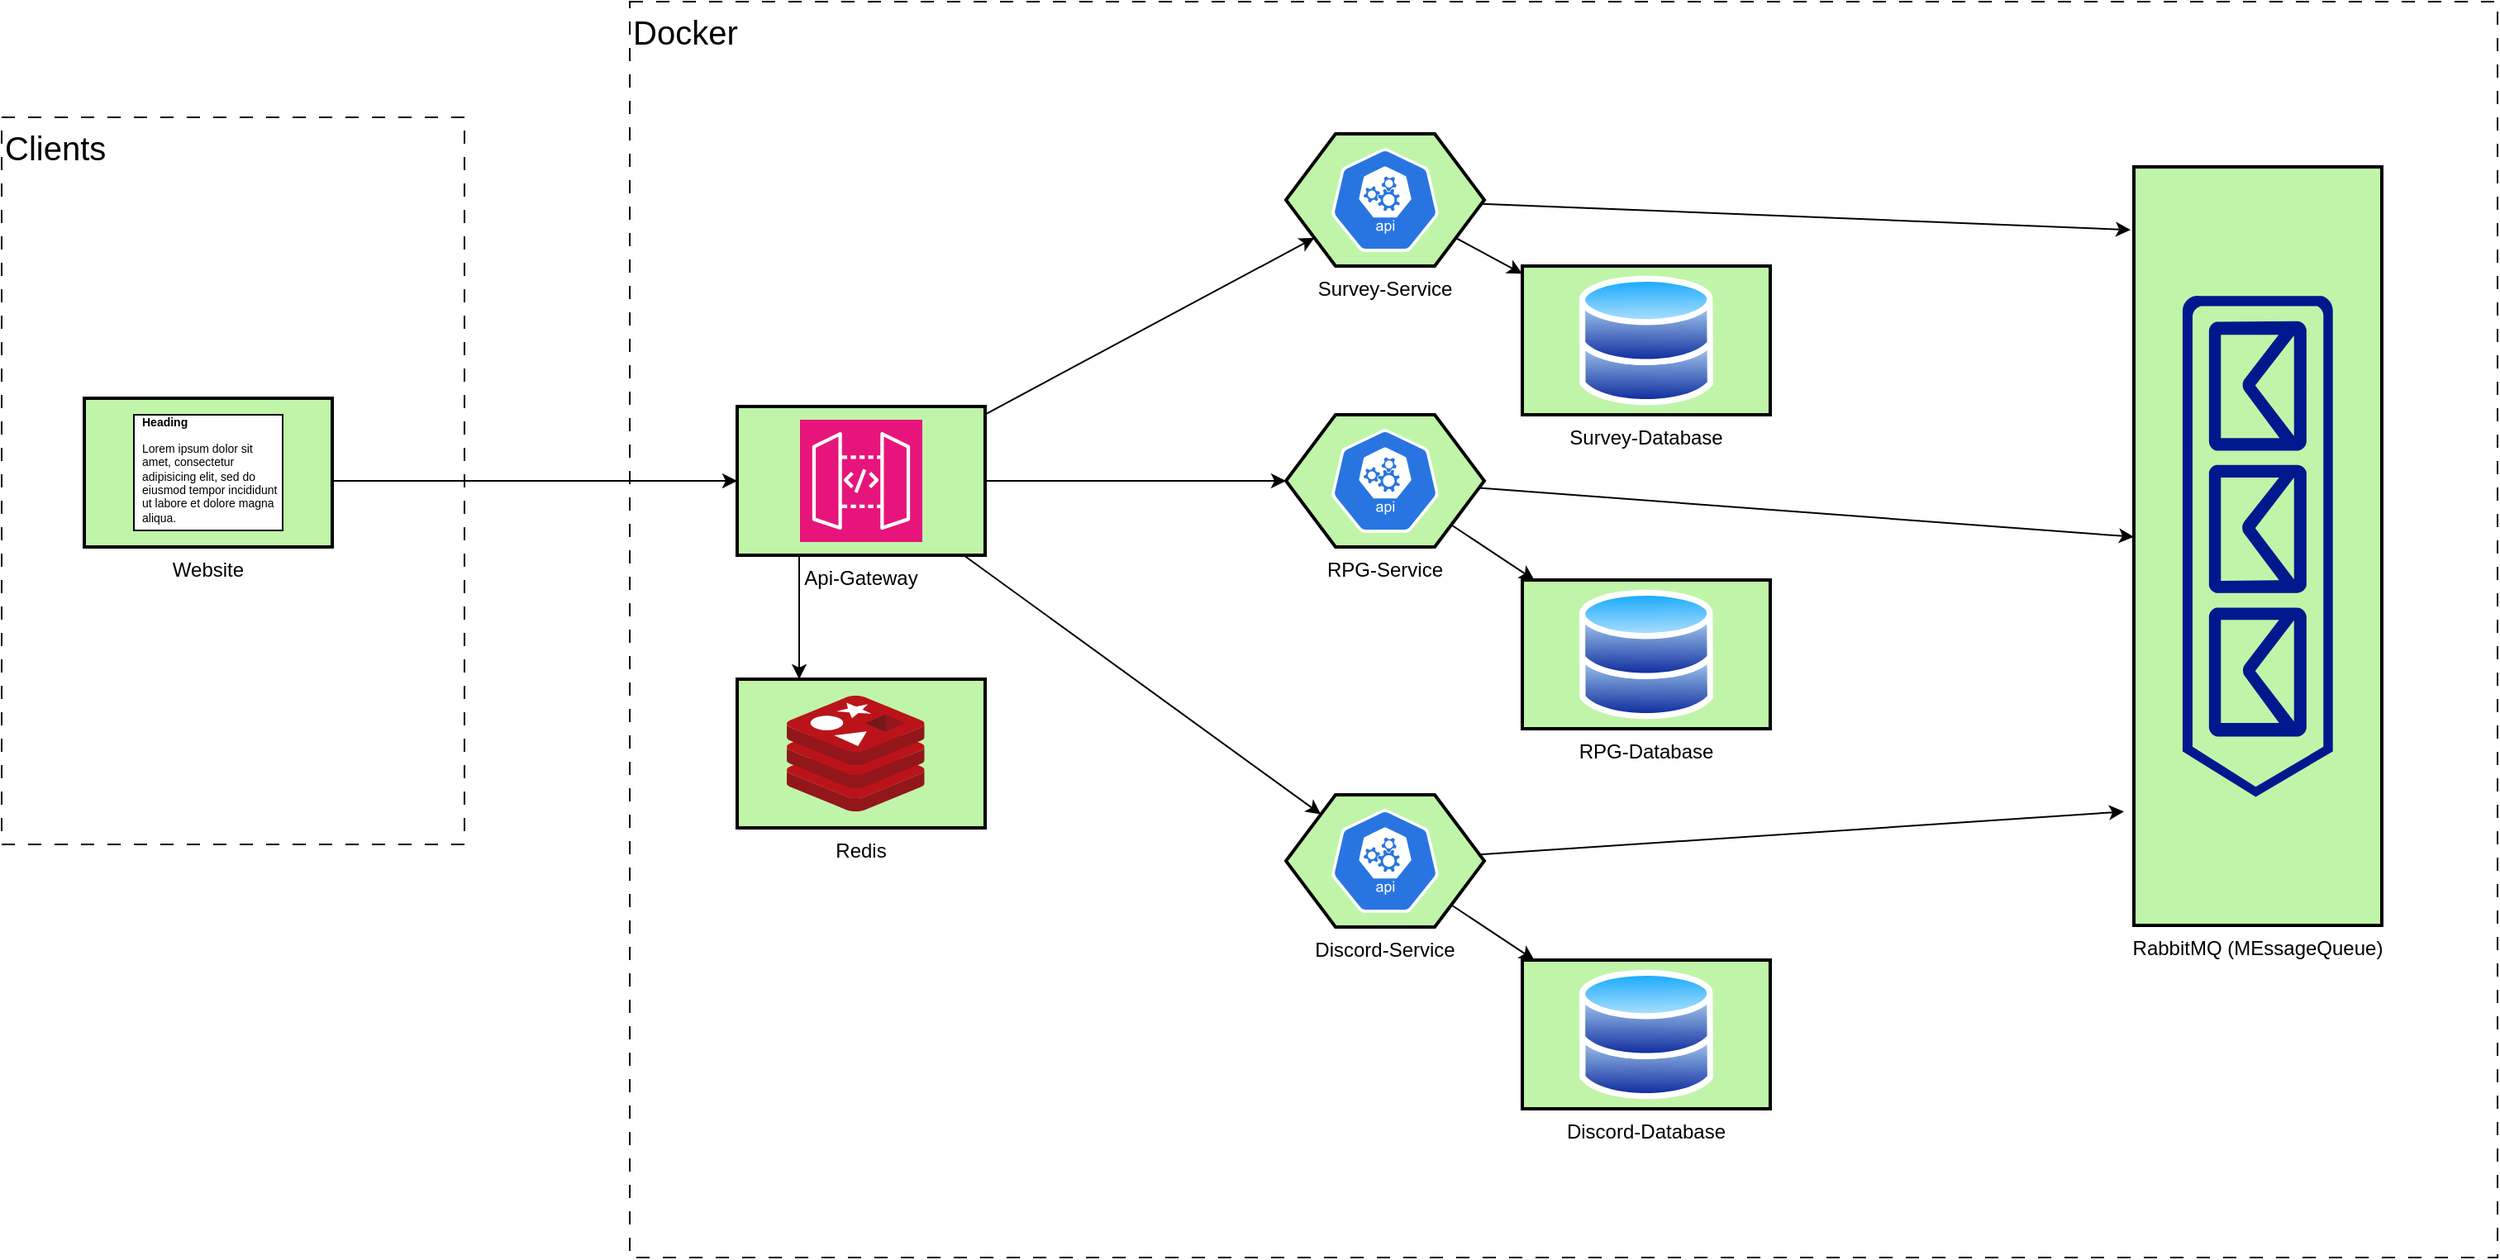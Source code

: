 <mxfile version="21.8.2" type="github">
  <diagram name="Page-1" id="74b105a0-9070-1c63-61bc-23e55f88626e">
    <mxGraphModel dx="1434" dy="807" grid="1" gridSize="10" guides="1" tooltips="1" connect="1" arrows="1" fold="1" page="1" pageScale="1.5" pageWidth="1169" pageHeight="826" background="none" math="0" shadow="0">
      <root>
        <mxCell id="0" style=";html=1;" />
        <mxCell id="1" style=";html=1;" parent="0" />
        <mxCell id="l4lZfrGQNqthM735NDkL-2" value="Clients" style="rounded=0;whiteSpace=wrap;html=1;align=left;verticalAlign=top;dashed=1;dashPattern=8 8;fontSize=20;" vertex="1" parent="1">
          <mxGeometry x="40" y="320" width="280" height="440" as="geometry" />
        </mxCell>
        <mxCell id="l4lZfrGQNqthM735NDkL-4" value="" style="group" vertex="1" connectable="0" parent="1">
          <mxGeometry x="90" y="490" width="150" height="90" as="geometry" />
        </mxCell>
        <mxCell id="10b056a9c633e61c-4" value="Website" style="strokeWidth=2;dashed=0;align=center;fontSize=12;shape=rect;verticalLabelPosition=bottom;verticalAlign=top;fillColor=#c0f5a9;movable=1;resizable=1;rotatable=1;deletable=1;editable=1;locked=0;connectable=1;" parent="l4lZfrGQNqthM735NDkL-4" vertex="1">
          <mxGeometry width="150" height="90" as="geometry" />
        </mxCell>
        <mxCell id="10b056a9c633e61c-5" value="" style="strokeWidth=1;dashed=0;align=center;fontSize=8;shape=rect;fillColor=#ffffff;strokeColor=#000000;movable=1;resizable=1;rotatable=1;deletable=1;editable=1;locked=0;connectable=1;" parent="l4lZfrGQNqthM735NDkL-4" vertex="1">
          <mxGeometry x="30" y="10" width="90" height="70" as="geometry" />
        </mxCell>
        <mxCell id="l4lZfrGQNqthM735NDkL-3" value="&lt;h1 style=&quot;font-size: 7px;&quot;&gt;Heading&lt;/h1&gt;&lt;p style=&quot;font-size: 7px;&quot;&gt;Lorem ipsum dolor sit amet, consectetur adipisicing elit, sed do eiusmod tempor incididunt ut labore et dolore magna aliqua.&lt;/p&gt;" style="text;html=1;strokeColor=none;fillColor=none;spacing=5;spacingTop=-20;whiteSpace=wrap;overflow=hidden;rounded=0;fontSize=7;verticalAlign=middle;align=left;horizontal=1;movable=1;resizable=1;rotatable=1;deletable=1;editable=1;locked=0;connectable=1;" vertex="1" parent="l4lZfrGQNqthM735NDkL-4">
          <mxGeometry x="30" y="20" width="90" height="70" as="geometry" />
        </mxCell>
        <mxCell id="l4lZfrGQNqthM735NDkL-5" value="Docker" style="rounded=0;whiteSpace=wrap;html=1;align=left;verticalAlign=top;dashed=1;dashPattern=8 8;fontSize=20;" vertex="1" parent="1">
          <mxGeometry x="420" y="250" width="1130" height="760" as="geometry" />
        </mxCell>
        <mxCell id="l4lZfrGQNqthM735NDkL-7" value="" style="group;labelBackgroundColor=none;labelBorderColor=none;" vertex="1" connectable="0" parent="1">
          <mxGeometry x="485" y="495" width="150" height="90" as="geometry" />
        </mxCell>
        <mxCell id="l4lZfrGQNqthM735NDkL-51" value="" style="group" vertex="1" connectable="0" parent="l4lZfrGQNqthM735NDkL-7">
          <mxGeometry width="150" height="90" as="geometry" />
        </mxCell>
        <mxCell id="l4lZfrGQNqthM735NDkL-8" value="Api-Gateway" style="strokeWidth=2;dashed=0;align=center;fontSize=12;shape=rect;verticalLabelPosition=bottom;verticalAlign=top;fillColor=#c0f5a9;movable=1;resizable=1;rotatable=1;deletable=1;editable=1;locked=0;connectable=1;labelBackgroundColor=default;" vertex="1" parent="l4lZfrGQNqthM735NDkL-51">
          <mxGeometry width="150" height="90" as="geometry" />
        </mxCell>
        <mxCell id="l4lZfrGQNqthM735NDkL-11" value="" style="sketch=0;points=[[0,0,0],[0.25,0,0],[0.5,0,0],[0.75,0,0],[1,0,0],[0,1,0],[0.25,1,0],[0.5,1,0],[0.75,1,0],[1,1,0],[0,0.25,0],[0,0.5,0],[0,0.75,0],[1,0.25,0],[1,0.5,0],[1,0.75,0]];outlineConnect=0;fontColor=#232F3E;fillColor=#E7157B;strokeColor=#ffffff;dashed=0;verticalLabelPosition=bottom;verticalAlign=top;align=center;html=1;fontSize=12;fontStyle=0;aspect=fixed;shape=mxgraph.aws4.resourceIcon;resIcon=mxgraph.aws4.api_gateway;" vertex="1" parent="l4lZfrGQNqthM735NDkL-51">
          <mxGeometry x="38" y="8" width="74" height="74" as="geometry" />
        </mxCell>
        <mxCell id="l4lZfrGQNqthM735NDkL-12" style="edgeStyle=orthogonalEdgeStyle;rounded=0;orthogonalLoop=1;jettySize=auto;html=1;" edge="1" parent="1" source="10b056a9c633e61c-4" target="l4lZfrGQNqthM735NDkL-8">
          <mxGeometry relative="1" as="geometry">
            <Array as="points">
              <mxPoint x="270" y="540" />
              <mxPoint x="270" y="540" />
            </Array>
          </mxGeometry>
        </mxCell>
        <mxCell id="l4lZfrGQNqthM735NDkL-15" style="rounded=0;orthogonalLoop=1;jettySize=auto;html=1;entryX=-0.013;entryY=0.083;entryDx=0;entryDy=0;entryPerimeter=0;" edge="1" parent="1" source="l4lZfrGQNqthM735NDkL-13" target="l4lZfrGQNqthM735NDkL-58">
          <mxGeometry relative="1" as="geometry">
            <mxPoint x="1310" y="490" as="targetPoint" />
          </mxGeometry>
        </mxCell>
        <mxCell id="l4lZfrGQNqthM735NDkL-35" style="rounded=0;orthogonalLoop=1;jettySize=auto;html=1;" edge="1" parent="1" source="l4lZfrGQNqthM735NDkL-13" target="l4lZfrGQNqthM735NDkL-33">
          <mxGeometry relative="1" as="geometry" />
        </mxCell>
        <mxCell id="l4lZfrGQNqthM735NDkL-14" value="" style="rounded=0;orthogonalLoop=1;jettySize=auto;html=1;" edge="1" parent="1" source="l4lZfrGQNqthM735NDkL-8" target="l4lZfrGQNqthM735NDkL-13">
          <mxGeometry relative="1" as="geometry" />
        </mxCell>
        <mxCell id="l4lZfrGQNqthM735NDkL-18" style="rounded=0;orthogonalLoop=1;jettySize=auto;html=1;" edge="1" parent="1" source="l4lZfrGQNqthM735NDkL-16" target="l4lZfrGQNqthM735NDkL-58">
          <mxGeometry relative="1" as="geometry">
            <mxPoint x="1320" y="550" as="targetPoint" />
          </mxGeometry>
        </mxCell>
        <mxCell id="l4lZfrGQNqthM735NDkL-17" style="rounded=0;orthogonalLoop=1;jettySize=auto;html=1;" edge="1" parent="1" source="l4lZfrGQNqthM735NDkL-8" target="l4lZfrGQNqthM735NDkL-16">
          <mxGeometry relative="1" as="geometry" />
        </mxCell>
        <mxCell id="l4lZfrGQNqthM735NDkL-21" style="rounded=0;orthogonalLoop=1;jettySize=auto;html=1;entryX=-0.04;entryY=0.85;entryDx=0;entryDy=0;entryPerimeter=0;" edge="1" parent="1" source="l4lZfrGQNqthM735NDkL-19" target="l4lZfrGQNqthM735NDkL-58">
          <mxGeometry relative="1" as="geometry">
            <mxPoint x="1310" y="710" as="targetPoint" />
          </mxGeometry>
        </mxCell>
        <mxCell id="l4lZfrGQNqthM735NDkL-46" style="rounded=0;orthogonalLoop=1;jettySize=auto;html=1;" edge="1" parent="1" source="l4lZfrGQNqthM735NDkL-19" target="l4lZfrGQNqthM735NDkL-44">
          <mxGeometry relative="1" as="geometry" />
        </mxCell>
        <mxCell id="l4lZfrGQNqthM735NDkL-20" style="rounded=0;orthogonalLoop=1;jettySize=auto;html=1;" edge="1" parent="1" source="l4lZfrGQNqthM735NDkL-8" target="l4lZfrGQNqthM735NDkL-19">
          <mxGeometry relative="1" as="geometry" />
        </mxCell>
        <mxCell id="l4lZfrGQNqthM735NDkL-26" style="edgeStyle=orthogonalEdgeStyle;rounded=0;orthogonalLoop=1;jettySize=auto;html=1;exitX=0.25;exitY=1;exitDx=0;exitDy=0;entryX=0.25;entryY=0;entryDx=0;entryDy=0;" edge="1" parent="1" source="l4lZfrGQNqthM735NDkL-8" target="l4lZfrGQNqthM735NDkL-24">
          <mxGeometry relative="1" as="geometry" />
        </mxCell>
        <mxCell id="l4lZfrGQNqthM735NDkL-23" value="" style="group" vertex="1" connectable="0" parent="1">
          <mxGeometry x="485" y="660" width="150" height="90" as="geometry" />
        </mxCell>
        <mxCell id="l4lZfrGQNqthM735NDkL-52" value="" style="group" vertex="1" connectable="0" parent="l4lZfrGQNqthM735NDkL-23">
          <mxGeometry width="150" height="90" as="geometry" />
        </mxCell>
        <mxCell id="l4lZfrGQNqthM735NDkL-24" value="Redis" style="strokeWidth=2;dashed=0;align=center;fontSize=12;shape=rect;verticalLabelPosition=bottom;verticalAlign=top;fillColor=#c0f5a9;movable=1;resizable=1;rotatable=1;deletable=1;editable=1;locked=0;connectable=1;" vertex="1" parent="l4lZfrGQNqthM735NDkL-52">
          <mxGeometry width="150" height="90" as="geometry" />
        </mxCell>
        <mxCell id="l4lZfrGQNqthM735NDkL-22" value="" style="image;sketch=0;aspect=fixed;html=1;points=[];align=center;fontSize=12;image=img/lib/mscae/Cache_Redis_Product.svg;" vertex="1" parent="l4lZfrGQNqthM735NDkL-52">
          <mxGeometry x="30" y="10" width="83.33" height="70" as="geometry" />
        </mxCell>
        <mxCell id="l4lZfrGQNqthM735NDkL-32" value="" style="group" vertex="1" connectable="0" parent="1">
          <mxGeometry x="960" y="410" width="150" height="100" as="geometry" />
        </mxCell>
        <mxCell id="l4lZfrGQNqthM735NDkL-50" value="" style="group" vertex="1" connectable="0" parent="l4lZfrGQNqthM735NDkL-32">
          <mxGeometry width="150" height="90" as="geometry" />
        </mxCell>
        <mxCell id="l4lZfrGQNqthM735NDkL-33" value="Survey-Database" style="strokeWidth=2;dashed=0;align=center;fontSize=12;shape=rect;verticalLabelPosition=bottom;verticalAlign=top;fillColor=#c0f5a9;movable=1;resizable=1;rotatable=1;deletable=1;editable=1;locked=0;connectable=1;" vertex="1" parent="l4lZfrGQNqthM735NDkL-50">
          <mxGeometry width="150" height="90" as="geometry" />
        </mxCell>
        <mxCell id="l4lZfrGQNqthM735NDkL-28" value="" style="image;aspect=fixed;perimeter=ellipsePerimeter;html=1;align=center;shadow=0;dashed=0;spacingTop=3;image=img/lib/active_directory/databases.svg;" vertex="1" parent="l4lZfrGQNqthM735NDkL-50">
          <mxGeometry x="34.44" y="5.25" width="81.12" height="79.5" as="geometry" />
        </mxCell>
        <mxCell id="l4lZfrGQNqthM735NDkL-37" value="" style="group" vertex="1" connectable="0" parent="1">
          <mxGeometry x="817" y="330" width="120" height="80" as="geometry" />
        </mxCell>
        <mxCell id="l4lZfrGQNqthM735NDkL-13" value="Survey-Service" style="shape=hexagon;perimeter=hexagonPerimeter2;whiteSpace=wrap;html=1;fixedSize=1;verticalAlign=top;fillColor=#c0f5a9;strokeWidth=2;dashed=0;size=30;labelPosition=center;verticalLabelPosition=bottom;align=center;" vertex="1" parent="l4lZfrGQNqthM735NDkL-37">
          <mxGeometry width="120" height="80" as="geometry" />
        </mxCell>
        <mxCell id="l4lZfrGQNqthM735NDkL-29" value="" style="sketch=0;html=1;dashed=0;whitespace=wrap;fillColor=#2875E2;strokeColor=#ffffff;points=[[0.005,0.63,0],[0.1,0.2,0],[0.9,0.2,0],[0.5,0,0],[0.995,0.63,0],[0.72,0.99,0],[0.5,1,0],[0.28,0.99,0]];verticalLabelPosition=bottom;align=center;verticalAlign=top;shape=mxgraph.kubernetes.icon;prIcon=api" vertex="1" parent="l4lZfrGQNqthM735NDkL-37">
          <mxGeometry x="27.5" y="6" width="65" height="68" as="geometry" />
        </mxCell>
        <mxCell id="l4lZfrGQNqthM735NDkL-38" value="" style="group" vertex="1" connectable="0" parent="1">
          <mxGeometry x="817" y="500" width="120" height="80" as="geometry" />
        </mxCell>
        <mxCell id="l4lZfrGQNqthM735NDkL-16" value="RPG-Service" style="shape=hexagon;perimeter=hexagonPerimeter2;whiteSpace=wrap;html=1;fixedSize=1;verticalAlign=top;fillColor=#c0f5a9;strokeWidth=2;dashed=0;size=30;labelPosition=center;verticalLabelPosition=bottom;align=center;" vertex="1" parent="l4lZfrGQNqthM735NDkL-38">
          <mxGeometry width="120" height="80" as="geometry" />
        </mxCell>
        <mxCell id="l4lZfrGQNqthM735NDkL-30" value="" style="sketch=0;html=1;dashed=0;whitespace=wrap;fillColor=#2875E2;strokeColor=#ffffff;points=[[0.005,0.63,0],[0.1,0.2,0],[0.9,0.2,0],[0.5,0,0],[0.995,0.63,0],[0.72,0.99,0],[0.5,1,0],[0.28,0.99,0]];verticalLabelPosition=bottom;align=center;verticalAlign=top;shape=mxgraph.kubernetes.icon;prIcon=api" vertex="1" parent="l4lZfrGQNqthM735NDkL-38">
          <mxGeometry x="27.5" y="6" width="65" height="68" as="geometry" />
        </mxCell>
        <mxCell id="l4lZfrGQNqthM735NDkL-39" value="" style="group" vertex="1" connectable="0" parent="1">
          <mxGeometry x="960" y="600" width="150" height="100" as="geometry" />
        </mxCell>
        <mxCell id="l4lZfrGQNqthM735NDkL-49" value="" style="group" vertex="1" connectable="0" parent="l4lZfrGQNqthM735NDkL-39">
          <mxGeometry width="150" height="90" as="geometry" />
        </mxCell>
        <mxCell id="l4lZfrGQNqthM735NDkL-40" value="RPG-Database" style="strokeWidth=2;dashed=0;align=center;fontSize=12;shape=rect;verticalLabelPosition=bottom;verticalAlign=top;fillColor=#c0f5a9;movable=1;resizable=1;rotatable=1;deletable=1;editable=1;locked=0;connectable=1;" vertex="1" parent="l4lZfrGQNqthM735NDkL-49">
          <mxGeometry width="150" height="90" as="geometry" />
        </mxCell>
        <mxCell id="l4lZfrGQNqthM735NDkL-41" value="" style="image;aspect=fixed;perimeter=ellipsePerimeter;html=1;align=center;shadow=0;dashed=0;spacingTop=3;image=img/lib/active_directory/databases.svg;" vertex="1" parent="l4lZfrGQNqthM735NDkL-49">
          <mxGeometry x="34.44" y="5.25" width="81.12" height="79.5" as="geometry" />
        </mxCell>
        <mxCell id="l4lZfrGQNqthM735NDkL-42" style="rounded=0;orthogonalLoop=1;jettySize=auto;html=1;" edge="1" parent="1" source="l4lZfrGQNqthM735NDkL-16" target="l4lZfrGQNqthM735NDkL-40">
          <mxGeometry relative="1" as="geometry" />
        </mxCell>
        <mxCell id="l4lZfrGQNqthM735NDkL-43" value="" style="group" vertex="1" connectable="0" parent="1">
          <mxGeometry x="960" y="830" width="150" height="100" as="geometry" />
        </mxCell>
        <mxCell id="l4lZfrGQNqthM735NDkL-48" value="" style="group" vertex="1" connectable="0" parent="l4lZfrGQNqthM735NDkL-43">
          <mxGeometry width="150" height="90" as="geometry" />
        </mxCell>
        <mxCell id="l4lZfrGQNqthM735NDkL-44" value="Discord-Database" style="strokeWidth=2;dashed=0;align=center;fontSize=12;shape=rect;verticalLabelPosition=bottom;verticalAlign=top;fillColor=#c0f5a9;movable=1;resizable=1;rotatable=1;deletable=1;editable=1;locked=0;connectable=1;" vertex="1" parent="l4lZfrGQNqthM735NDkL-48">
          <mxGeometry width="150" height="90" as="geometry" />
        </mxCell>
        <mxCell id="l4lZfrGQNqthM735NDkL-45" value="" style="image;aspect=fixed;perimeter=ellipsePerimeter;html=1;align=center;shadow=0;dashed=0;spacingTop=3;image=img/lib/active_directory/databases.svg;" vertex="1" parent="l4lZfrGQNqthM735NDkL-48">
          <mxGeometry x="34.44" y="5.25" width="81.12" height="79.5" as="geometry" />
        </mxCell>
        <mxCell id="l4lZfrGQNqthM735NDkL-47" value="" style="group" vertex="1" connectable="0" parent="1">
          <mxGeometry x="817" y="730" width="120" height="80" as="geometry" />
        </mxCell>
        <mxCell id="l4lZfrGQNqthM735NDkL-19" value="Discord-Service" style="shape=hexagon;perimeter=hexagonPerimeter2;whiteSpace=wrap;html=1;fixedSize=1;verticalAlign=top;fillColor=#c0f5a9;strokeWidth=2;dashed=0;size=30;labelPosition=center;verticalLabelPosition=bottom;align=center;" vertex="1" parent="l4lZfrGQNqthM735NDkL-47">
          <mxGeometry width="120" height="80" as="geometry" />
        </mxCell>
        <mxCell id="l4lZfrGQNqthM735NDkL-31" value="" style="sketch=0;html=1;dashed=0;whitespace=wrap;fillColor=#2875E2;strokeColor=#ffffff;points=[[0.005,0.63,0],[0.1,0.2,0],[0.9,0.2,0],[0.5,0,0],[0.995,0.63,0],[0.72,0.99,0],[0.5,1,0],[0.28,0.99,0]];verticalLabelPosition=bottom;align=center;verticalAlign=top;shape=mxgraph.kubernetes.icon;prIcon=api" vertex="1" parent="l4lZfrGQNqthM735NDkL-47">
          <mxGeometry x="27.5" y="6" width="65" height="68" as="geometry" />
        </mxCell>
        <mxCell id="l4lZfrGQNqthM735NDkL-56" value="" style="group" vertex="1" connectable="0" parent="1">
          <mxGeometry x="1320" y="350" width="150" height="510" as="geometry" />
        </mxCell>
        <mxCell id="l4lZfrGQNqthM735NDkL-57" value="" style="group" vertex="1" connectable="0" parent="l4lZfrGQNqthM735NDkL-56">
          <mxGeometry x="10" width="150" height="459.0" as="geometry" />
        </mxCell>
        <mxCell id="l4lZfrGQNqthM735NDkL-60" value="" style="group" vertex="1" connectable="0" parent="l4lZfrGQNqthM735NDkL-57">
          <mxGeometry width="150" height="459.0" as="geometry" />
        </mxCell>
        <mxCell id="l4lZfrGQNqthM735NDkL-62" value="" style="group" vertex="1" connectable="0" parent="l4lZfrGQNqthM735NDkL-60">
          <mxGeometry width="150" height="459.0" as="geometry" />
        </mxCell>
        <mxCell id="l4lZfrGQNqthM735NDkL-58" value="RabbitMQ (MEssageQueue)" style="strokeWidth=2;dashed=0;align=center;fontSize=12;shape=rect;verticalLabelPosition=bottom;verticalAlign=top;fillColor=#c0f5a9;movable=1;resizable=1;rotatable=1;deletable=1;editable=1;locked=0;connectable=1;" vertex="1" parent="l4lZfrGQNqthM735NDkL-62">
          <mxGeometry width="150" height="459.0" as="geometry" />
        </mxCell>
        <mxCell id="l4lZfrGQNqthM735NDkL-55" value="" style="sketch=0;aspect=fixed;pointerEvents=1;shadow=0;dashed=0;html=1;strokeColor=none;labelPosition=center;verticalLabelPosition=bottom;verticalAlign=top;align=center;fillColor=#00188D;shape=mxgraph.azure.queue_generic;labelBorderColor=none;flipV=0;flipH=0;rotation=0;direction=south;" vertex="1" parent="l4lZfrGQNqthM735NDkL-62">
          <mxGeometry x="29.47" y="77.75" width="91.05" height="303.5" as="geometry" />
        </mxCell>
      </root>
    </mxGraphModel>
  </diagram>
</mxfile>
